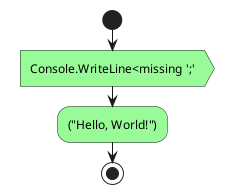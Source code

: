 @startuml
start
#palegreen:Console.WriteLine<missing ';'>
#palegreen:("Hello, World!");
stop
@enduml